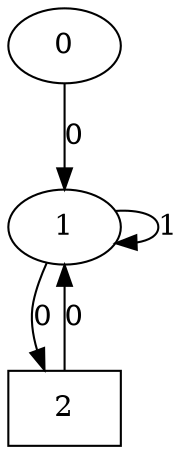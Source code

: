 digraph DetermAutomat {
0
1
2 [shape = box]
	0->1[label=0]
	1->2[label=0]
	2->1[label=0]
	1->1[label=1]
}